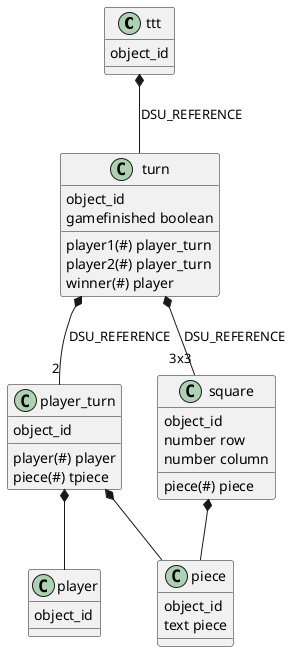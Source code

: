 @startuml TicTacToe

    class ttt{
        object_id
    }

    class turn{
        object_id
        gamefinished boolean
        player1(#) player_turn
        player2(#) player_turn
        winner(#) player
    }

    class player{
        object_id
    }

    class player_turn{
        object_id
        player(#) player
        piece(#) tpiece
    }

    class square{
        object_id
        number row
        number column
        piece(#) piece
    }

    class piece{
        object_id
        text piece
    }

    ttt *-- turn : DSU_REFERENCE

    turn *--"2" player_turn : DSU_REFERENCE

    player_turn *-- player
    player_turn *-- piece

    square *-- piece

    turn *--"3x3" square : DSU_REFERENCE

@enduml
